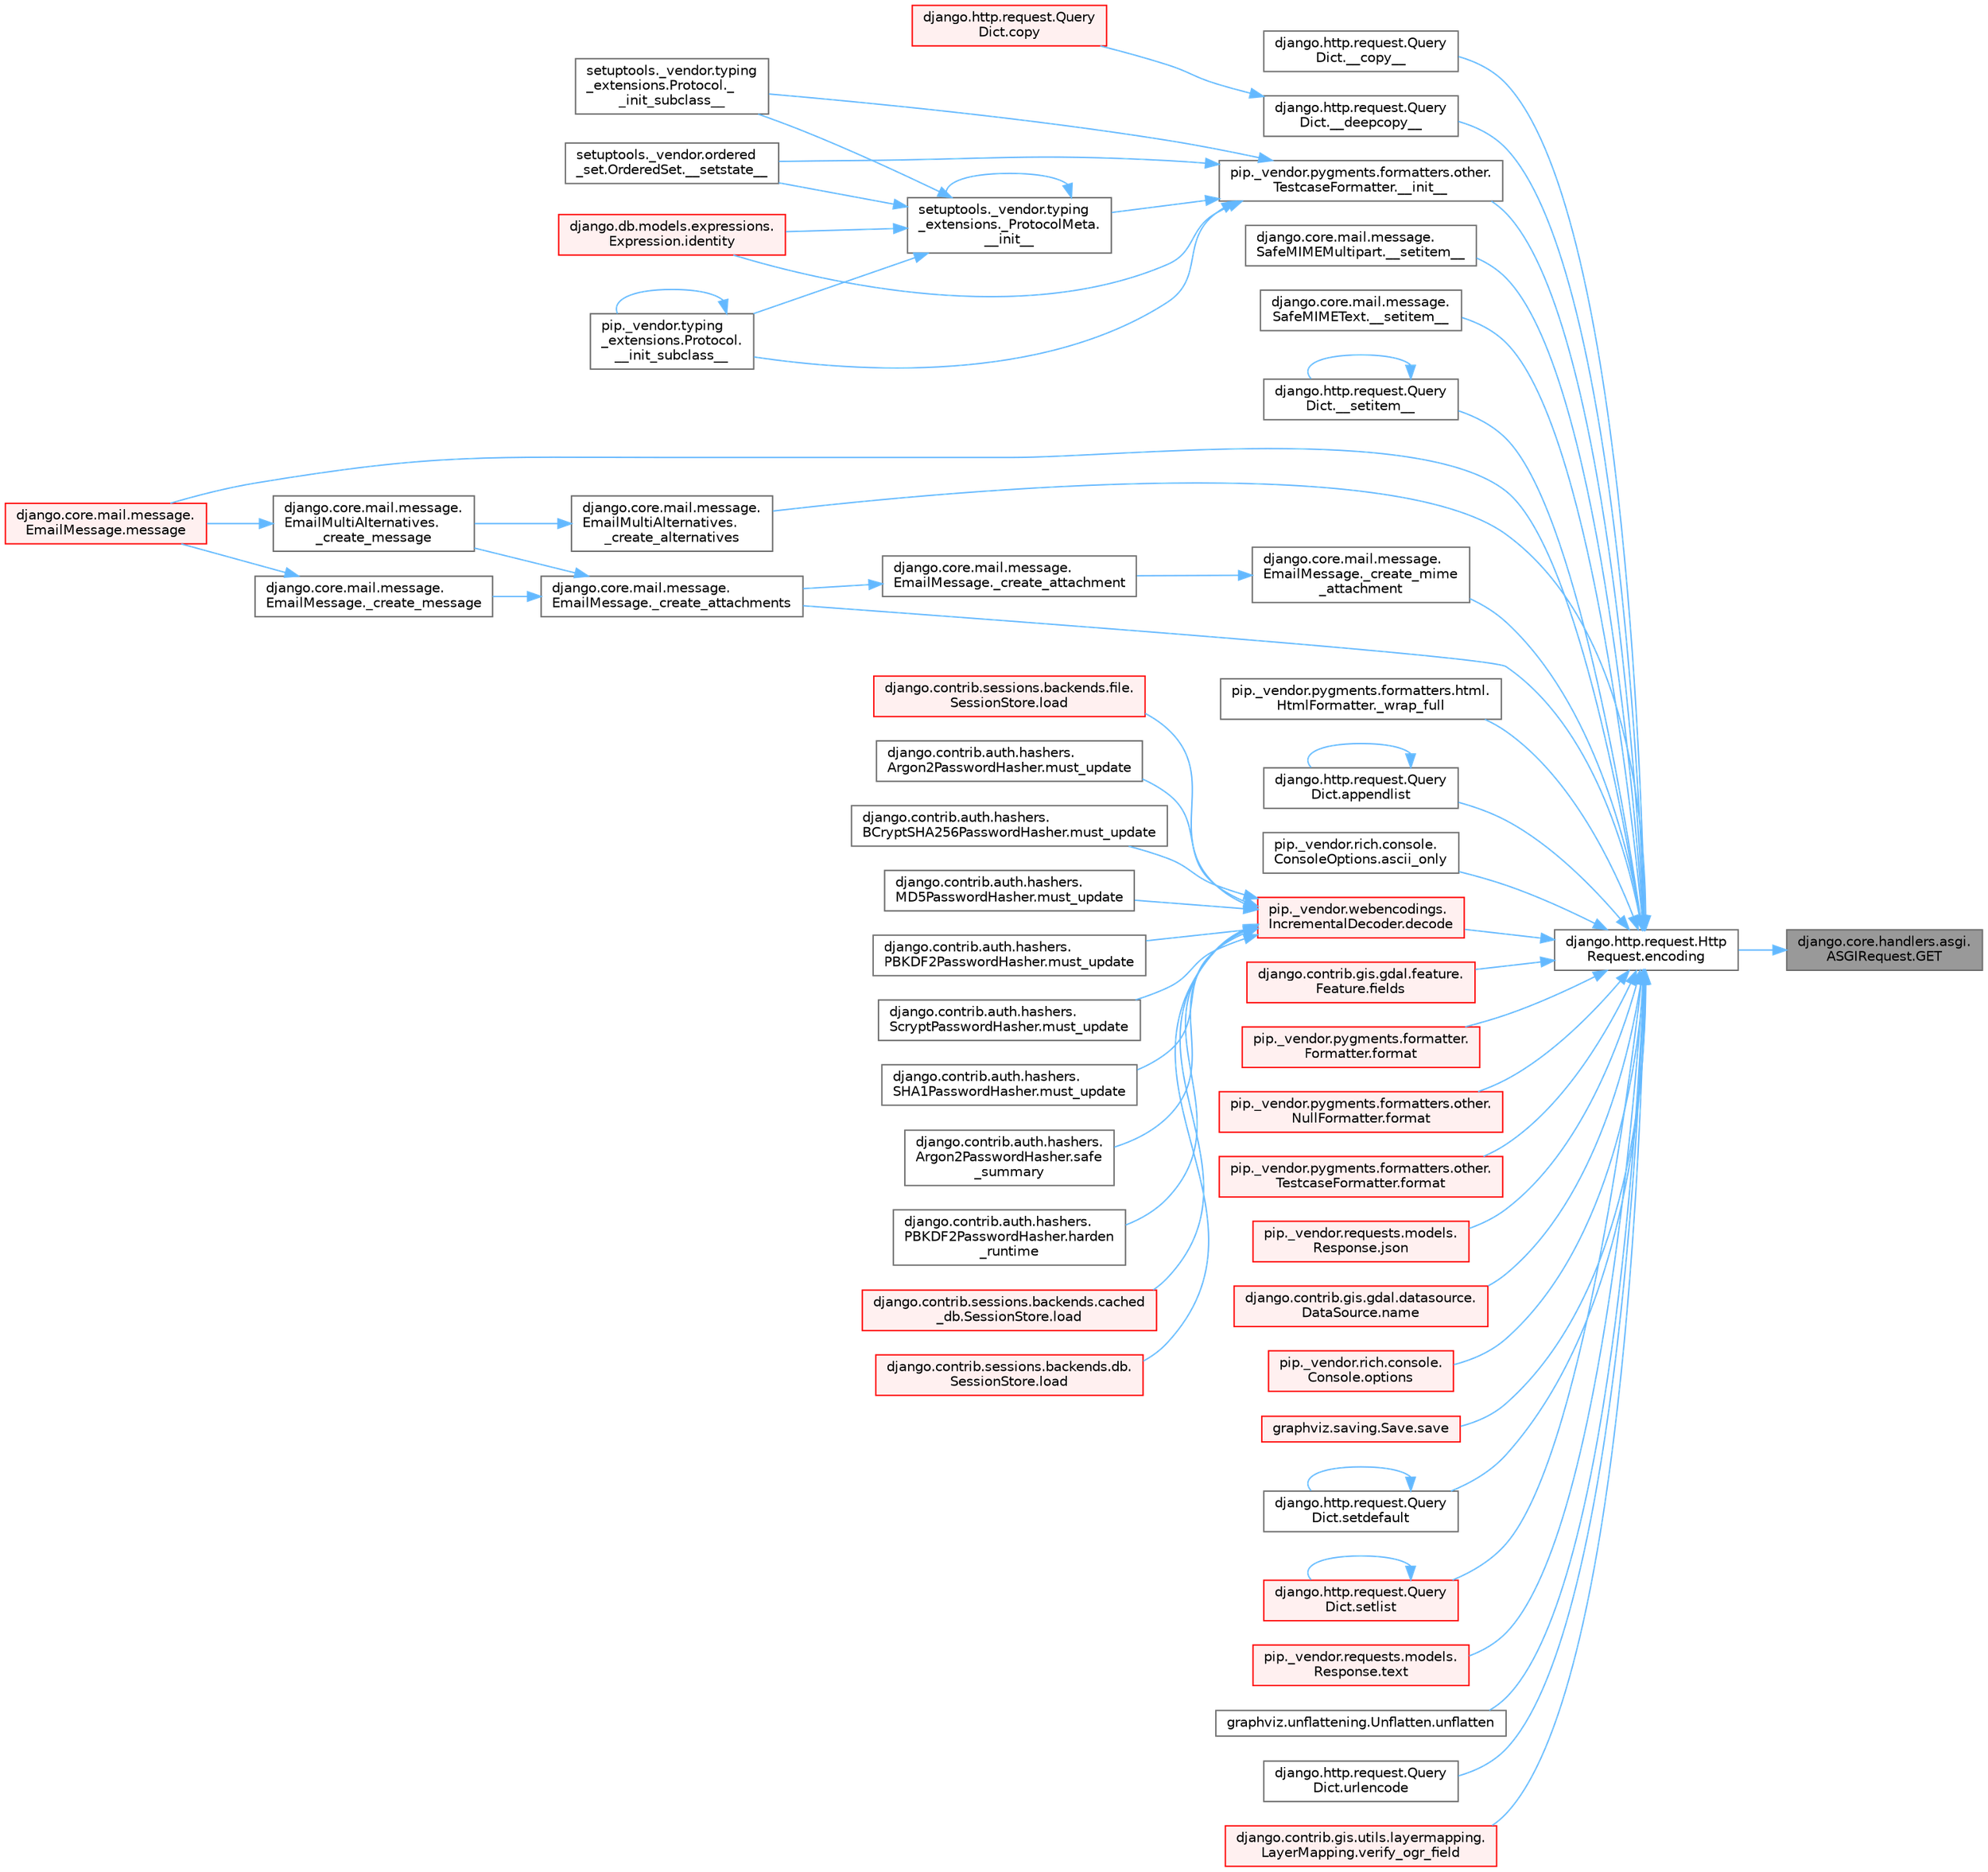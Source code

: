 digraph "django.core.handlers.asgi.ASGIRequest.GET"
{
 // LATEX_PDF_SIZE
  bgcolor="transparent";
  edge [fontname=Helvetica,fontsize=10,labelfontname=Helvetica,labelfontsize=10];
  node [fontname=Helvetica,fontsize=10,shape=box,height=0.2,width=0.4];
  rankdir="RL";
  Node1 [id="Node000001",label="django.core.handlers.asgi.\lASGIRequest.GET",height=0.2,width=0.4,color="gray40", fillcolor="grey60", style="filled", fontcolor="black",tooltip=" "];
  Node1 -> Node2 [id="edge1_Node000001_Node000002",dir="back",color="steelblue1",style="solid",tooltip=" "];
  Node2 [id="Node000002",label="django.http.request.Http\lRequest.encoding",height=0.2,width=0.4,color="grey40", fillcolor="white", style="filled",URL="$classdjango_1_1http_1_1request_1_1_http_request.html#a09c32945992a963608d955c2618ead79",tooltip=" "];
  Node2 -> Node3 [id="edge2_Node000002_Node000003",dir="back",color="steelblue1",style="solid",tooltip=" "];
  Node3 [id="Node000003",label="django.http.request.Query\lDict.__copy__",height=0.2,width=0.4,color="grey40", fillcolor="white", style="filled",URL="$classdjango_1_1http_1_1request_1_1_query_dict.html#ad4451a4214576c7d0bbcfde52d6b0f47",tooltip=" "];
  Node2 -> Node4 [id="edge3_Node000002_Node000004",dir="back",color="steelblue1",style="solid",tooltip=" "];
  Node4 [id="Node000004",label="django.http.request.Query\lDict.__deepcopy__",height=0.2,width=0.4,color="grey40", fillcolor="white", style="filled",URL="$classdjango_1_1http_1_1request_1_1_query_dict.html#a9205f3b7f4f3c7d6c2108de325058744",tooltip=" "];
  Node4 -> Node5 [id="edge4_Node000004_Node000005",dir="back",color="steelblue1",style="solid",tooltip=" "];
  Node5 [id="Node000005",label="django.http.request.Query\lDict.copy",height=0.2,width=0.4,color="red", fillcolor="#FFF0F0", style="filled",URL="$classdjango_1_1http_1_1request_1_1_query_dict.html#ada9e4956e62868c5587b9ffde7b358b5",tooltip=" "];
  Node2 -> Node3182 [id="edge5_Node000002_Node003182",dir="back",color="steelblue1",style="solid",tooltip=" "];
  Node3182 [id="Node003182",label="pip._vendor.pygments.formatters.other.\lTestcaseFormatter.__init__",height=0.2,width=0.4,color="grey40", fillcolor="white", style="filled",URL="$classpip_1_1__vendor_1_1pygments_1_1formatters_1_1other_1_1_testcase_formatter.html#aa900a04b8f352026e2e4f71410a286b1",tooltip=" "];
  Node3182 -> Node74 [id="edge6_Node003182_Node000074",dir="back",color="steelblue1",style="solid",tooltip=" "];
  Node74 [id="Node000074",label="setuptools._vendor.typing\l_extensions._ProtocolMeta.\l__init__",height=0.2,width=0.4,color="grey40", fillcolor="white", style="filled",URL="$classsetuptools_1_1__vendor_1_1typing__extensions_1_1___protocol_meta.html#a7bbaff8ac6d19534b46bca363ee0b43a",tooltip=" "];
  Node74 -> Node74 [id="edge7_Node000074_Node000074",dir="back",color="steelblue1",style="solid",tooltip=" "];
  Node74 -> Node75 [id="edge8_Node000074_Node000075",dir="back",color="steelblue1",style="solid",tooltip=" "];
  Node75 [id="Node000075",label="pip._vendor.typing\l_extensions.Protocol.\l__init_subclass__",height=0.2,width=0.4,color="grey40", fillcolor="white", style="filled",URL="$classpip_1_1__vendor_1_1typing__extensions_1_1_protocol.html#a2916efc86cebb8aba6deb7fd30b33988",tooltip=" "];
  Node75 -> Node75 [id="edge9_Node000075_Node000075",dir="back",color="steelblue1",style="solid",tooltip=" "];
  Node74 -> Node76 [id="edge10_Node000074_Node000076",dir="back",color="steelblue1",style="solid",tooltip=" "];
  Node76 [id="Node000076",label="setuptools._vendor.typing\l_extensions.Protocol._\l_init_subclass__",height=0.2,width=0.4,color="grey40", fillcolor="white", style="filled",URL="$classsetuptools_1_1__vendor_1_1typing__extensions_1_1_protocol.html#ac6cbebc092a4724ab3704c5334059874",tooltip=" "];
  Node74 -> Node77 [id="edge11_Node000074_Node000077",dir="back",color="steelblue1",style="solid",tooltip=" "];
  Node77 [id="Node000077",label="setuptools._vendor.ordered\l_set.OrderedSet.__setstate__",height=0.2,width=0.4,color="grey40", fillcolor="white", style="filled",URL="$classsetuptools_1_1__vendor_1_1ordered__set_1_1_ordered_set.html#aa7f7de9d987829525d06db565fe1b4a1",tooltip=" "];
  Node74 -> Node78 [id="edge12_Node000074_Node000078",dir="back",color="steelblue1",style="solid",tooltip=" "];
  Node78 [id="Node000078",label="django.db.models.expressions.\lExpression.identity",height=0.2,width=0.4,color="red", fillcolor="#FFF0F0", style="filled",URL="$classdjango_1_1db_1_1models_1_1expressions_1_1_expression.html#a10048810b5eb8641acf3bc150731b925",tooltip=" "];
  Node3182 -> Node75 [id="edge13_Node003182_Node000075",dir="back",color="steelblue1",style="solid",tooltip=" "];
  Node3182 -> Node76 [id="edge14_Node003182_Node000076",dir="back",color="steelblue1",style="solid",tooltip=" "];
  Node3182 -> Node77 [id="edge15_Node003182_Node000077",dir="back",color="steelblue1",style="solid",tooltip=" "];
  Node3182 -> Node78 [id="edge16_Node003182_Node000078",dir="back",color="steelblue1",style="solid",tooltip=" "];
  Node2 -> Node3183 [id="edge17_Node000002_Node003183",dir="back",color="steelblue1",style="solid",tooltip=" "];
  Node3183 [id="Node003183",label="django.core.mail.message.\lSafeMIMEMultipart.__setitem__",height=0.2,width=0.4,color="grey40", fillcolor="white", style="filled",URL="$classdjango_1_1core_1_1mail_1_1message_1_1_safe_m_i_m_e_multipart.html#ac70dd21320ab8c535a079d5b42f62e40",tooltip=" "];
  Node2 -> Node3184 [id="edge18_Node000002_Node003184",dir="back",color="steelblue1",style="solid",tooltip=" "];
  Node3184 [id="Node003184",label="django.core.mail.message.\lSafeMIMEText.__setitem__",height=0.2,width=0.4,color="grey40", fillcolor="white", style="filled",URL="$classdjango_1_1core_1_1mail_1_1message_1_1_safe_m_i_m_e_text.html#ab611c5bc13fc6d2d4be3e1a4492763de",tooltip=" "];
  Node2 -> Node3185 [id="edge19_Node000002_Node003185",dir="back",color="steelblue1",style="solid",tooltip=" "];
  Node3185 [id="Node003185",label="django.http.request.Query\lDict.__setitem__",height=0.2,width=0.4,color="grey40", fillcolor="white", style="filled",URL="$classdjango_1_1http_1_1request_1_1_query_dict.html#a70f84ca0689c6b0e21529ce4c8373c4b",tooltip=" "];
  Node3185 -> Node3185 [id="edge20_Node003185_Node003185",dir="back",color="steelblue1",style="solid",tooltip=" "];
  Node2 -> Node3186 [id="edge21_Node000002_Node003186",dir="back",color="steelblue1",style="solid",tooltip=" "];
  Node3186 [id="Node003186",label="django.core.mail.message.\lEmailMultiAlternatives.\l_create_alternatives",height=0.2,width=0.4,color="grey40", fillcolor="white", style="filled",URL="$classdjango_1_1core_1_1mail_1_1message_1_1_email_multi_alternatives.html#af51df7229ed1af2cc1da999cf6928222",tooltip=" "];
  Node3186 -> Node3187 [id="edge22_Node003186_Node003187",dir="back",color="steelblue1",style="solid",tooltip=" "];
  Node3187 [id="Node003187",label="django.core.mail.message.\lEmailMultiAlternatives.\l_create_message",height=0.2,width=0.4,color="grey40", fillcolor="white", style="filled",URL="$classdjango_1_1core_1_1mail_1_1message_1_1_email_multi_alternatives.html#aca1d6cc9e7b907373cbd4e5c9bd635e2",tooltip=" "];
  Node3187 -> Node3188 [id="edge23_Node003187_Node003188",dir="back",color="steelblue1",style="solid",tooltip=" "];
  Node3188 [id="Node003188",label="django.core.mail.message.\lEmailMessage.message",height=0.2,width=0.4,color="red", fillcolor="#FFF0F0", style="filled",URL="$classdjango_1_1core_1_1mail_1_1message_1_1_email_message.html#abb0f7b60b3f05b0d374e0d91fc1aa42e",tooltip=" "];
  Node2 -> Node3213 [id="edge24_Node000002_Node003213",dir="back",color="steelblue1",style="solid",tooltip=" "];
  Node3213 [id="Node003213",label="django.core.mail.message.\lEmailMessage._create_attachments",height=0.2,width=0.4,color="grey40", fillcolor="white", style="filled",URL="$classdjango_1_1core_1_1mail_1_1message_1_1_email_message.html#a6d35a6766f3c50c9ccbb975a1f9a7f37",tooltip=" "];
  Node3213 -> Node3214 [id="edge25_Node003213_Node003214",dir="back",color="steelblue1",style="solid",tooltip=" "];
  Node3214 [id="Node003214",label="django.core.mail.message.\lEmailMessage._create_message",height=0.2,width=0.4,color="grey40", fillcolor="white", style="filled",URL="$classdjango_1_1core_1_1mail_1_1message_1_1_email_message.html#a31c0fbc391763bdd9a5275f8a9188383",tooltip=" "];
  Node3214 -> Node3188 [id="edge26_Node003214_Node003188",dir="back",color="steelblue1",style="solid",tooltip=" "];
  Node3213 -> Node3187 [id="edge27_Node003213_Node003187",dir="back",color="steelblue1",style="solid",tooltip=" "];
  Node2 -> Node3215 [id="edge28_Node000002_Node003215",dir="back",color="steelblue1",style="solid",tooltip=" "];
  Node3215 [id="Node003215",label="django.core.mail.message.\lEmailMessage._create_mime\l_attachment",height=0.2,width=0.4,color="grey40", fillcolor="white", style="filled",URL="$classdjango_1_1core_1_1mail_1_1message_1_1_email_message.html#afa35e0e5465f876d51ac5868a8d76986",tooltip=" "];
  Node3215 -> Node3216 [id="edge29_Node003215_Node003216",dir="back",color="steelblue1",style="solid",tooltip=" "];
  Node3216 [id="Node003216",label="django.core.mail.message.\lEmailMessage._create_attachment",height=0.2,width=0.4,color="grey40", fillcolor="white", style="filled",URL="$classdjango_1_1core_1_1mail_1_1message_1_1_email_message.html#ab0d57692b3697455bf9b449cee27f77e",tooltip=" "];
  Node3216 -> Node3213 [id="edge30_Node003216_Node003213",dir="back",color="steelblue1",style="solid",tooltip=" "];
  Node2 -> Node1457 [id="edge31_Node000002_Node001457",dir="back",color="steelblue1",style="solid",tooltip=" "];
  Node1457 [id="Node001457",label="pip._vendor.pygments.formatters.html.\lHtmlFormatter._wrap_full",height=0.2,width=0.4,color="grey40", fillcolor="white", style="filled",URL="$classpip_1_1__vendor_1_1pygments_1_1formatters_1_1html_1_1_html_formatter.html#ae9f8290824810a6b5ff1850836b79eb5",tooltip=" "];
  Node2 -> Node3217 [id="edge32_Node000002_Node003217",dir="back",color="steelblue1",style="solid",tooltip=" "];
  Node3217 [id="Node003217",label="django.http.request.Query\lDict.appendlist",height=0.2,width=0.4,color="grey40", fillcolor="white", style="filled",URL="$classdjango_1_1http_1_1request_1_1_query_dict.html#a7758a15670a3386deea57711a62f52fc",tooltip=" "];
  Node3217 -> Node3217 [id="edge33_Node003217_Node003217",dir="back",color="steelblue1",style="solid",tooltip=" "];
  Node2 -> Node3218 [id="edge34_Node000002_Node003218",dir="back",color="steelblue1",style="solid",tooltip=" "];
  Node3218 [id="Node003218",label="pip._vendor.rich.console.\lConsoleOptions.ascii_only",height=0.2,width=0.4,color="grey40", fillcolor="white", style="filled",URL="$classpip_1_1__vendor_1_1rich_1_1console_1_1_console_options.html#a28b23bb95d584c38b410ed89602cdb8b",tooltip=" "];
  Node2 -> Node3219 [id="edge35_Node000002_Node003219",dir="back",color="steelblue1",style="solid",tooltip=" "];
  Node3219 [id="Node003219",label="pip._vendor.webencodings.\lIncrementalDecoder.decode",height=0.2,width=0.4,color="red", fillcolor="#FFF0F0", style="filled",URL="$classpip_1_1__vendor_1_1webencodings_1_1_incremental_decoder.html#ad0d48a2d9a33944e0bba55cf024376be",tooltip=" "];
  Node3219 -> Node290 [id="edge36_Node003219_Node000290",dir="back",color="steelblue1",style="solid",tooltip=" "];
  Node290 [id="Node000290",label="django.contrib.auth.hashers.\lPBKDF2PasswordHasher.harden\l_runtime",height=0.2,width=0.4,color="grey40", fillcolor="white", style="filled",URL="$classdjango_1_1contrib_1_1auth_1_1hashers_1_1_p_b_k_d_f2_password_hasher.html#ae7f1dcad47802823597610b026fae83a",tooltip=" "];
  Node3219 -> Node291 [id="edge37_Node003219_Node000291",dir="back",color="steelblue1",style="solid",tooltip=" "];
  Node291 [id="Node000291",label="django.contrib.sessions.backends.cached\l_db.SessionStore.load",height=0.2,width=0.4,color="red", fillcolor="#FFF0F0", style="filled",URL="$classdjango_1_1contrib_1_1sessions_1_1backends_1_1cached__db_1_1_session_store.html#a0432d07f359fa8281304478688605af7",tooltip=" "];
  Node3219 -> Node3003 [id="edge38_Node003219_Node003003",dir="back",color="steelblue1",style="solid",tooltip=" "];
  Node3003 [id="Node003003",label="django.contrib.sessions.backends.db.\lSessionStore.load",height=0.2,width=0.4,color="red", fillcolor="#FFF0F0", style="filled",URL="$classdjango_1_1contrib_1_1sessions_1_1backends_1_1db_1_1_session_store.html#aab3bc77d15c0a33590a72f92a2efc994",tooltip=" "];
  Node3219 -> Node318 [id="edge39_Node003219_Node000318",dir="back",color="steelblue1",style="solid",tooltip=" "];
  Node318 [id="Node000318",label="django.contrib.sessions.backends.file.\lSessionStore.load",height=0.2,width=0.4,color="red", fillcolor="#FFF0F0", style="filled",URL="$classdjango_1_1contrib_1_1sessions_1_1backends_1_1file_1_1_session_store.html#a408fa63512306fbaa7bbb62742f0295f",tooltip=" "];
  Node3219 -> Node3004 [id="edge40_Node003219_Node003004",dir="back",color="steelblue1",style="solid",tooltip=" "];
  Node3004 [id="Node003004",label="django.contrib.auth.hashers.\lArgon2PasswordHasher.must_update",height=0.2,width=0.4,color="grey40", fillcolor="white", style="filled",URL="$classdjango_1_1contrib_1_1auth_1_1hashers_1_1_argon2_password_hasher.html#a4d8d054683b5147b2228836536f8e0a3",tooltip=" "];
  Node3219 -> Node3005 [id="edge41_Node003219_Node003005",dir="back",color="steelblue1",style="solid",tooltip=" "];
  Node3005 [id="Node003005",label="django.contrib.auth.hashers.\lBCryptSHA256PasswordHasher.must_update",height=0.2,width=0.4,color="grey40", fillcolor="white", style="filled",URL="$classdjango_1_1contrib_1_1auth_1_1hashers_1_1_b_crypt_s_h_a256_password_hasher.html#a0da47cb102c5bbb66cf2a88f02681fc4",tooltip=" "];
  Node3219 -> Node3006 [id="edge42_Node003219_Node003006",dir="back",color="steelblue1",style="solid",tooltip=" "];
  Node3006 [id="Node003006",label="django.contrib.auth.hashers.\lMD5PasswordHasher.must_update",height=0.2,width=0.4,color="grey40", fillcolor="white", style="filled",URL="$classdjango_1_1contrib_1_1auth_1_1hashers_1_1_m_d5_password_hasher.html#ab94a37f578422009eb384a7d039be74c",tooltip=" "];
  Node3219 -> Node3007 [id="edge43_Node003219_Node003007",dir="back",color="steelblue1",style="solid",tooltip=" "];
  Node3007 [id="Node003007",label="django.contrib.auth.hashers.\lPBKDF2PasswordHasher.must_update",height=0.2,width=0.4,color="grey40", fillcolor="white", style="filled",URL="$classdjango_1_1contrib_1_1auth_1_1hashers_1_1_p_b_k_d_f2_password_hasher.html#a2779a6ac57e7b11aa5b0f06ff2db0ae0",tooltip=" "];
  Node3219 -> Node3008 [id="edge44_Node003219_Node003008",dir="back",color="steelblue1",style="solid",tooltip=" "];
  Node3008 [id="Node003008",label="django.contrib.auth.hashers.\lScryptPasswordHasher.must_update",height=0.2,width=0.4,color="grey40", fillcolor="white", style="filled",URL="$classdjango_1_1contrib_1_1auth_1_1hashers_1_1_scrypt_password_hasher.html#ad7430c0123af2934cfb00a1df1e98013",tooltip=" "];
  Node3219 -> Node3009 [id="edge45_Node003219_Node003009",dir="back",color="steelblue1",style="solid",tooltip=" "];
  Node3009 [id="Node003009",label="django.contrib.auth.hashers.\lSHA1PasswordHasher.must_update",height=0.2,width=0.4,color="grey40", fillcolor="white", style="filled",URL="$classdjango_1_1contrib_1_1auth_1_1hashers_1_1_s_h_a1_password_hasher.html#a48710ac799dfafff9063e9c3c257879b",tooltip=" "];
  Node3219 -> Node3010 [id="edge46_Node003219_Node003010",dir="back",color="steelblue1",style="solid",tooltip=" "];
  Node3010 [id="Node003010",label="django.contrib.auth.hashers.\lArgon2PasswordHasher.safe\l_summary",height=0.2,width=0.4,color="grey40", fillcolor="white", style="filled",URL="$classdjango_1_1contrib_1_1auth_1_1hashers_1_1_argon2_password_hasher.html#a12accfa1720c447a39dfe2f00072b4bd",tooltip=" "];
  Node2 -> Node3220 [id="edge47_Node000002_Node003220",dir="back",color="steelblue1",style="solid",tooltip=" "];
  Node3220 [id="Node003220",label="django.contrib.gis.gdal.feature.\lFeature.fields",height=0.2,width=0.4,color="red", fillcolor="#FFF0F0", style="filled",URL="$classdjango_1_1contrib_1_1gis_1_1gdal_1_1feature_1_1_feature.html#a2aab211613babc57a7ef77b951a46464",tooltip=" "];
  Node2 -> Node546 [id="edge48_Node000002_Node000546",dir="back",color="steelblue1",style="solid",tooltip=" "];
  Node546 [id="Node000546",label="pip._vendor.pygments.formatter.\lFormatter.format",height=0.2,width=0.4,color="red", fillcolor="#FFF0F0", style="filled",URL="$classpip_1_1__vendor_1_1pygments_1_1formatter_1_1_formatter.html#a11054ddaa650b704c79f1ea0500b1e1e",tooltip=" "];
  Node2 -> Node3241 [id="edge49_Node000002_Node003241",dir="back",color="steelblue1",style="solid",tooltip=" "];
  Node3241 [id="Node003241",label="pip._vendor.pygments.formatters.other.\lNullFormatter.format",height=0.2,width=0.4,color="red", fillcolor="#FFF0F0", style="filled",URL="$classpip_1_1__vendor_1_1pygments_1_1formatters_1_1other_1_1_null_formatter.html#af80b2d23b52b5000c07970e5468b5515",tooltip=" "];
  Node2 -> Node3242 [id="edge50_Node000002_Node003242",dir="back",color="steelblue1",style="solid",tooltip=" "];
  Node3242 [id="Node003242",label="pip._vendor.pygments.formatters.other.\lTestcaseFormatter.format",height=0.2,width=0.4,color="red", fillcolor="#FFF0F0", style="filled",URL="$classpip_1_1__vendor_1_1pygments_1_1formatters_1_1other_1_1_testcase_formatter.html#a430164407c4caeafdafa4bb7b9645082",tooltip=" "];
  Node2 -> Node3243 [id="edge51_Node000002_Node003243",dir="back",color="steelblue1",style="solid",tooltip=" "];
  Node3243 [id="Node003243",label="pip._vendor.requests.models.\lResponse.json",height=0.2,width=0.4,color="red", fillcolor="#FFF0F0", style="filled",URL="$classpip_1_1__vendor_1_1requests_1_1models_1_1_response.html#a46c84df980b2a8faac756d3c8bd71112",tooltip=" "];
  Node2 -> Node3188 [id="edge52_Node000002_Node003188",dir="back",color="steelblue1",style="solid",tooltip=" "];
  Node2 -> Node3244 [id="edge53_Node000002_Node003244",dir="back",color="steelblue1",style="solid",tooltip=" "];
  Node3244 [id="Node003244",label="django.contrib.gis.gdal.datasource.\lDataSource.name",height=0.2,width=0.4,color="red", fillcolor="#FFF0F0", style="filled",URL="$classdjango_1_1contrib_1_1gis_1_1gdal_1_1datasource_1_1_data_source.html#aaa98728c7ef6f4d96c689550e8af3ed5",tooltip=" "];
  Node2 -> Node1379 [id="edge54_Node000002_Node001379",dir="back",color="steelblue1",style="solid",tooltip=" "];
  Node1379 [id="Node001379",label="pip._vendor.rich.console.\lConsole.options",height=0.2,width=0.4,color="red", fillcolor="#FFF0F0", style="filled",URL="$classpip_1_1__vendor_1_1rich_1_1console_1_1_console.html#a41c8efe30ea45a9a4a3f8c34c688fe00",tooltip=" "];
  Node2 -> Node1775 [id="edge55_Node000002_Node001775",dir="back",color="steelblue1",style="solid",tooltip=" "];
  Node1775 [id="Node001775",label="graphviz.saving.Save.save",height=0.2,width=0.4,color="red", fillcolor="#FFF0F0", style="filled",URL="$classgraphviz_1_1saving_1_1_save.html#a1254150af63856e7706cdb5c94633e5e",tooltip=" "];
  Node2 -> Node3245 [id="edge56_Node000002_Node003245",dir="back",color="steelblue1",style="solid",tooltip=" "];
  Node3245 [id="Node003245",label="django.http.request.Query\lDict.setdefault",height=0.2,width=0.4,color="grey40", fillcolor="white", style="filled",URL="$classdjango_1_1http_1_1request_1_1_query_dict.html#a3db32e634b3be62d5dc9392a2435e4c9",tooltip=" "];
  Node3245 -> Node3245 [id="edge57_Node003245_Node003245",dir="back",color="steelblue1",style="solid",tooltip=" "];
  Node2 -> Node3246 [id="edge58_Node000002_Node003246",dir="back",color="steelblue1",style="solid",tooltip=" "];
  Node3246 [id="Node003246",label="django.http.request.Query\lDict.setlist",height=0.2,width=0.4,color="red", fillcolor="#FFF0F0", style="filled",URL="$classdjango_1_1http_1_1request_1_1_query_dict.html#a73120fadf7ee88cfb82a23ee0c35c1b8",tooltip=" "];
  Node3246 -> Node3246 [id="edge59_Node003246_Node003246",dir="back",color="steelblue1",style="solid",tooltip=" "];
  Node2 -> Node3251 [id="edge60_Node000002_Node003251",dir="back",color="steelblue1",style="solid",tooltip=" "];
  Node3251 [id="Node003251",label="pip._vendor.requests.models.\lResponse.text",height=0.2,width=0.4,color="red", fillcolor="#FFF0F0", style="filled",URL="$classpip_1_1__vendor_1_1requests_1_1models_1_1_response.html#a4a65383cecd29017a4540c28ee513ed3",tooltip=" "];
  Node2 -> Node1144 [id="edge61_Node000002_Node001144",dir="back",color="steelblue1",style="solid",tooltip=" "];
  Node1144 [id="Node001144",label="graphviz.unflattening.Unflatten.unflatten",height=0.2,width=0.4,color="grey40", fillcolor="white", style="filled",URL="$classgraphviz_1_1unflattening_1_1_unflatten.html#a35aae356d671a4b7d284249cdd4ff734",tooltip=" "];
  Node2 -> Node3259 [id="edge62_Node000002_Node003259",dir="back",color="steelblue1",style="solid",tooltip=" "];
  Node3259 [id="Node003259",label="django.http.request.Query\lDict.urlencode",height=0.2,width=0.4,color="grey40", fillcolor="white", style="filled",URL="$classdjango_1_1http_1_1request_1_1_query_dict.html#a49c51db1e3428364b2af765847bff882",tooltip=" "];
  Node2 -> Node3260 [id="edge63_Node000002_Node003260",dir="back",color="steelblue1",style="solid",tooltip=" "];
  Node3260 [id="Node003260",label="django.contrib.gis.utils.layermapping.\lLayerMapping.verify_ogr_field",height=0.2,width=0.4,color="red", fillcolor="#FFF0F0", style="filled",URL="$classdjango_1_1contrib_1_1gis_1_1utils_1_1layermapping_1_1_layer_mapping.html#a8d29bd6922c8bea1948639defac3fff5",tooltip=" "];
}
